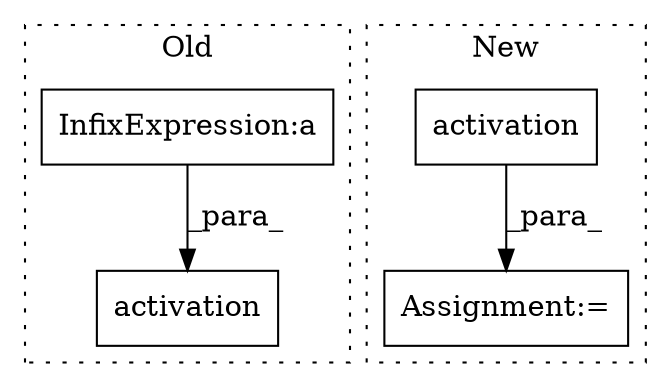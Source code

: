 digraph G {
subgraph cluster0 {
1 [label="activation" a="32" s="30261,30366" l="11,1" shape="box"];
3 [label="InfixExpression:a" a="27" s="30357" l="3" shape="box"];
label = "Old";
style="dotted";
}
subgraph cluster1 {
2 [label="activation" a="32" s="30608,30626" l="11,1" shape="box"];
4 [label="Assignment:=" a="7" s="30602" l="1" shape="box"];
label = "New";
style="dotted";
}
2 -> 4 [label="_para_"];
3 -> 1 [label="_para_"];
}
